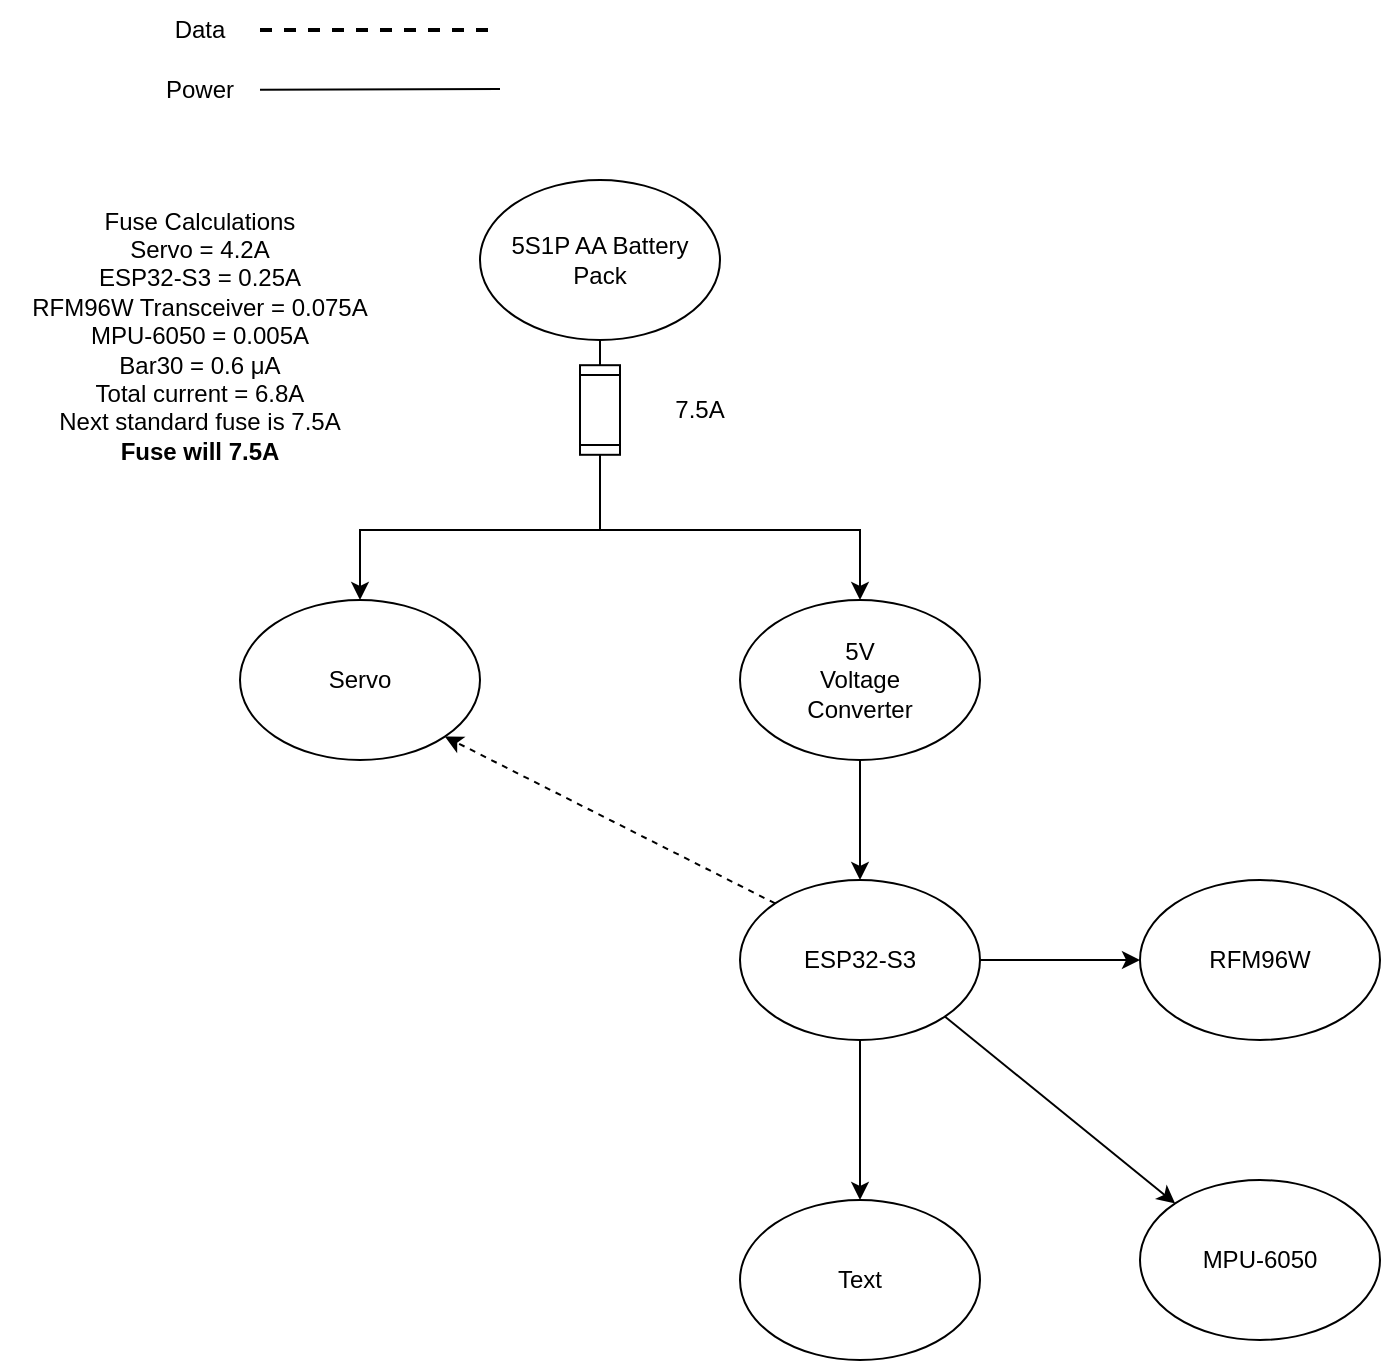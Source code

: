 <mxfile version="24.4.4" type="github">
  <diagram name="Page-1" id="xacfxgz_AN2MpSmGN5SA">
    <mxGraphModel dx="1323" dy="825" grid="1" gridSize="10" guides="1" tooltips="1" connect="1" arrows="1" fold="1" page="1" pageScale="1" pageWidth="850" pageHeight="1100" math="0" shadow="0">
      <root>
        <mxCell id="0" />
        <mxCell id="1" parent="0" />
        <mxCell id="gGMf_RvesEZICPI27PIr-2" value="" style="group" vertex="1" connectable="0" parent="1">
          <mxGeometry x="250" y="120" width="120" height="80" as="geometry" />
        </mxCell>
        <mxCell id="gGMf_RvesEZICPI27PIr-3" value="" style="ellipse;whiteSpace=wrap;html=1;" vertex="1" parent="gGMf_RvesEZICPI27PIr-2">
          <mxGeometry width="120" height="80" as="geometry" />
        </mxCell>
        <mxCell id="gGMf_RvesEZICPI27PIr-4" value="5S1P AA Battery Pack" style="text;html=1;align=center;verticalAlign=middle;whiteSpace=wrap;rounded=0;container=0;" vertex="1" collapsed="1" parent="gGMf_RvesEZICPI27PIr-2">
          <mxGeometry x="10" y="25" width="100" height="30" as="geometry">
            <mxRectangle x="320" y="275" width="60" height="30" as="alternateBounds" />
          </mxGeometry>
        </mxCell>
        <mxCell id="gGMf_RvesEZICPI27PIr-14" style="edgeStyle=orthogonalEdgeStyle;rounded=0;orthogonalLoop=1;jettySize=auto;html=1;exitX=1;exitY=0.5;exitDx=0;exitDy=0;exitPerimeter=0;entryX=0.5;entryY=0;entryDx=0;entryDy=0;" edge="1" parent="1" source="gGMf_RvesEZICPI27PIr-6" target="gGMf_RvesEZICPI27PIr-18">
          <mxGeometry relative="1" as="geometry">
            <mxPoint x="220" y="320" as="targetPoint" />
            <Array as="points">
              <mxPoint x="310" y="295" />
              <mxPoint x="190" y="295" />
            </Array>
          </mxGeometry>
        </mxCell>
        <mxCell id="gGMf_RvesEZICPI27PIr-15" style="edgeStyle=orthogonalEdgeStyle;rounded=0;orthogonalLoop=1;jettySize=auto;html=1;exitX=1;exitY=0.5;exitDx=0;exitDy=0;exitPerimeter=0;" edge="1" parent="1" source="gGMf_RvesEZICPI27PIr-6">
          <mxGeometry relative="1" as="geometry">
            <mxPoint x="440" y="330" as="targetPoint" />
            <Array as="points">
              <mxPoint x="310" y="295" />
              <mxPoint x="440" y="295" />
              <mxPoint x="440" y="320" />
            </Array>
          </mxGeometry>
        </mxCell>
        <mxCell id="gGMf_RvesEZICPI27PIr-6" value="" style="pointerEvents=1;verticalLabelPosition=bottom;shadow=0;dashed=0;align=center;html=1;verticalAlign=top;shape=mxgraph.electrical.miscellaneous.fuse_1;rotation=90;" vertex="1" parent="1">
          <mxGeometry x="275" y="225" width="70" height="20" as="geometry" />
        </mxCell>
        <mxCell id="gGMf_RvesEZICPI27PIr-7" value="7.5A" style="text;html=1;align=center;verticalAlign=middle;whiteSpace=wrap;rounded=0;container=0;" vertex="1" collapsed="1" parent="1">
          <mxGeometry x="330" y="220" width="60" height="30" as="geometry">
            <mxRectangle x="320" y="275" width="60" height="30" as="alternateBounds" />
          </mxGeometry>
        </mxCell>
        <mxCell id="gGMf_RvesEZICPI27PIr-8" value="" style="endArrow=none;html=1;rounded=0;" edge="1" parent="1" source="gGMf_RvesEZICPI27PIr-11">
          <mxGeometry width="50" height="50" relative="1" as="geometry">
            <mxPoint x="140" y="74.5" as="sourcePoint" />
            <mxPoint x="260" y="74.5" as="targetPoint" />
          </mxGeometry>
        </mxCell>
        <mxCell id="gGMf_RvesEZICPI27PIr-9" value="&lt;div&gt;Data&lt;/div&gt;" style="text;html=1;align=center;verticalAlign=middle;whiteSpace=wrap;rounded=0;container=0;" vertex="1" collapsed="1" parent="1">
          <mxGeometry x="80" y="30" width="60" height="30" as="geometry">
            <mxRectangle x="320" y="275" width="60" height="30" as="alternateBounds" />
          </mxGeometry>
        </mxCell>
        <mxCell id="gGMf_RvesEZICPI27PIr-10" value="" style="endArrow=none;html=1;rounded=0;" edge="1" parent="1" target="gGMf_RvesEZICPI27PIr-11">
          <mxGeometry width="50" height="50" relative="1" as="geometry">
            <mxPoint x="140" y="74.5" as="sourcePoint" />
            <mxPoint x="260" y="74.5" as="targetPoint" />
          </mxGeometry>
        </mxCell>
        <mxCell id="gGMf_RvesEZICPI27PIr-11" value="&lt;div&gt;Power&lt;/div&gt;" style="text;html=1;align=center;verticalAlign=middle;whiteSpace=wrap;rounded=0;" vertex="1" parent="1">
          <mxGeometry x="80" y="60" width="60" height="30" as="geometry" />
        </mxCell>
        <mxCell id="gGMf_RvesEZICPI27PIr-12" value="" style="endArrow=none;dashed=1;html=1;strokeWidth=2;rounded=0;exitX=1;exitY=0.5;exitDx=0;exitDy=0;" edge="1" parent="1" source="gGMf_RvesEZICPI27PIr-9">
          <mxGeometry width="50" height="50" relative="1" as="geometry">
            <mxPoint x="190" y="70" as="sourcePoint" />
            <mxPoint x="260" y="45" as="targetPoint" />
          </mxGeometry>
        </mxCell>
        <mxCell id="gGMf_RvesEZICPI27PIr-13" value="&lt;div&gt;Fuse Calculations&lt;/div&gt;&lt;div&gt;Servo = 4.2A&lt;/div&gt;&lt;div&gt;ESP32-S3 = 0.25A&lt;/div&gt;&lt;div&gt;RFM96W Transceiver = 0.075A&lt;/div&gt;&lt;div&gt;MPU-6050 = 0.005A&lt;/div&gt;&lt;div&gt;Bar30 = 0.6 μA&lt;/div&gt;&lt;div&gt;Total current = 6.8A&lt;/div&gt;&lt;div&gt;Next standard fuse is 7.5A&lt;/div&gt;&lt;div&gt;&lt;b&gt;Fuse will 7.5A&lt;/b&gt;&lt;br&gt;&lt;/div&gt;&lt;div&gt;&lt;br&gt;&lt;/div&gt;" style="text;html=1;align=center;verticalAlign=middle;whiteSpace=wrap;rounded=0;container=0;" vertex="1" collapsed="1" parent="1">
          <mxGeometry x="10" y="190" width="200" height="30" as="geometry">
            <mxRectangle x="320" y="275" width="60" height="30" as="alternateBounds" />
          </mxGeometry>
        </mxCell>
        <mxCell id="gGMf_RvesEZICPI27PIr-17" value="" style="group" vertex="1" connectable="0" parent="1">
          <mxGeometry x="130" y="330" width="120" height="80" as="geometry" />
        </mxCell>
        <mxCell id="gGMf_RvesEZICPI27PIr-18" value="" style="ellipse;whiteSpace=wrap;html=1;" vertex="1" parent="gGMf_RvesEZICPI27PIr-17">
          <mxGeometry width="120" height="80" as="geometry" />
        </mxCell>
        <mxCell id="gGMf_RvesEZICPI27PIr-19" value="Servo" style="text;html=1;align=center;verticalAlign=middle;whiteSpace=wrap;rounded=0;container=0;" vertex="1" collapsed="1" parent="gGMf_RvesEZICPI27PIr-17">
          <mxGeometry x="30" y="25" width="60" height="30" as="geometry">
            <mxRectangle x="320" y="275" width="60" height="30" as="alternateBounds" />
          </mxGeometry>
        </mxCell>
        <mxCell id="gGMf_RvesEZICPI27PIr-20" value="" style="group" vertex="1" connectable="0" parent="1">
          <mxGeometry x="380" y="330" width="120" height="80" as="geometry" />
        </mxCell>
        <mxCell id="gGMf_RvesEZICPI27PIr-21" value="" style="ellipse;whiteSpace=wrap;html=1;" vertex="1" parent="gGMf_RvesEZICPI27PIr-20">
          <mxGeometry width="120" height="80" as="geometry" />
        </mxCell>
        <mxCell id="gGMf_RvesEZICPI27PIr-22" value="5V Voltage Converter" style="text;html=1;align=center;verticalAlign=middle;whiteSpace=wrap;rounded=0;container=0;" vertex="1" collapsed="1" parent="gGMf_RvesEZICPI27PIr-20">
          <mxGeometry x="30" y="25" width="60" height="30" as="geometry">
            <mxRectangle x="320" y="275" width="60" height="30" as="alternateBounds" />
          </mxGeometry>
        </mxCell>
        <mxCell id="gGMf_RvesEZICPI27PIr-23" value="" style="group" vertex="1" connectable="0" parent="1">
          <mxGeometry x="380" y="470" width="120" height="80" as="geometry" />
        </mxCell>
        <mxCell id="gGMf_RvesEZICPI27PIr-24" value="" style="ellipse;whiteSpace=wrap;html=1;" vertex="1" parent="gGMf_RvesEZICPI27PIr-23">
          <mxGeometry width="120" height="80" as="geometry" />
        </mxCell>
        <mxCell id="gGMf_RvesEZICPI27PIr-25" value="ESP32-S3" style="text;html=1;align=center;verticalAlign=middle;whiteSpace=wrap;rounded=0;container=0;" vertex="1" collapsed="1" parent="gGMf_RvesEZICPI27PIr-23">
          <mxGeometry x="30" y="25" width="60" height="30" as="geometry">
            <mxRectangle x="320" y="275" width="60" height="30" as="alternateBounds" />
          </mxGeometry>
        </mxCell>
        <mxCell id="gGMf_RvesEZICPI27PIr-26" style="edgeStyle=orthogonalEdgeStyle;rounded=0;orthogonalLoop=1;jettySize=auto;html=1;exitX=0.5;exitY=1;exitDx=0;exitDy=0;entryX=0.5;entryY=0;entryDx=0;entryDy=0;" edge="1" parent="1" source="gGMf_RvesEZICPI27PIr-21" target="gGMf_RvesEZICPI27PIr-24">
          <mxGeometry relative="1" as="geometry" />
        </mxCell>
        <mxCell id="gGMf_RvesEZICPI27PIr-27" style="rounded=0;orthogonalLoop=1;jettySize=auto;html=1;exitX=0;exitY=0;exitDx=0;exitDy=0;entryX=1;entryY=1;entryDx=0;entryDy=0;dashed=1;" edge="1" parent="1" source="gGMf_RvesEZICPI27PIr-24" target="gGMf_RvesEZICPI27PIr-18">
          <mxGeometry relative="1" as="geometry" />
        </mxCell>
        <mxCell id="gGMf_RvesEZICPI27PIr-28" value="" style="group" vertex="1" connectable="0" parent="1">
          <mxGeometry x="580" y="470" width="120" height="80" as="geometry" />
        </mxCell>
        <mxCell id="gGMf_RvesEZICPI27PIr-29" value="" style="ellipse;whiteSpace=wrap;html=1;" vertex="1" parent="gGMf_RvesEZICPI27PIr-28">
          <mxGeometry width="120" height="80" as="geometry" />
        </mxCell>
        <mxCell id="gGMf_RvesEZICPI27PIr-30" value="RFM96W" style="text;html=1;align=center;verticalAlign=middle;whiteSpace=wrap;rounded=0;container=0;" vertex="1" collapsed="1" parent="gGMf_RvesEZICPI27PIr-28">
          <mxGeometry x="30" y="25" width="60" height="30" as="geometry">
            <mxRectangle x="320" y="275" width="60" height="30" as="alternateBounds" />
          </mxGeometry>
        </mxCell>
        <mxCell id="gGMf_RvesEZICPI27PIr-31" value="" style="group" vertex="1" connectable="0" parent="1">
          <mxGeometry x="580" y="620" width="120" height="80" as="geometry" />
        </mxCell>
        <mxCell id="gGMf_RvesEZICPI27PIr-32" value="" style="ellipse;whiteSpace=wrap;html=1;" vertex="1" parent="gGMf_RvesEZICPI27PIr-31">
          <mxGeometry width="120" height="80" as="geometry" />
        </mxCell>
        <mxCell id="gGMf_RvesEZICPI27PIr-33" value="MPU-6050" style="text;html=1;align=center;verticalAlign=middle;whiteSpace=wrap;rounded=0;container=0;" vertex="1" collapsed="1" parent="gGMf_RvesEZICPI27PIr-31">
          <mxGeometry x="30" y="25" width="60" height="30" as="geometry">
            <mxRectangle x="320" y="275" width="60" height="30" as="alternateBounds" />
          </mxGeometry>
        </mxCell>
        <mxCell id="gGMf_RvesEZICPI27PIr-34" value="" style="group" vertex="1" connectable="0" parent="1">
          <mxGeometry x="380" y="630" width="120" height="80" as="geometry" />
        </mxCell>
        <mxCell id="gGMf_RvesEZICPI27PIr-35" value="" style="ellipse;whiteSpace=wrap;html=1;" vertex="1" parent="gGMf_RvesEZICPI27PIr-34">
          <mxGeometry width="120" height="80" as="geometry" />
        </mxCell>
        <mxCell id="gGMf_RvesEZICPI27PIr-36" value="Text" style="text;html=1;align=center;verticalAlign=middle;whiteSpace=wrap;rounded=0;container=0;" vertex="1" collapsed="1" parent="gGMf_RvesEZICPI27PIr-34">
          <mxGeometry x="30" y="25" width="60" height="30" as="geometry">
            <mxRectangle x="320" y="275" width="60" height="30" as="alternateBounds" />
          </mxGeometry>
        </mxCell>
        <mxCell id="gGMf_RvesEZICPI27PIr-37" style="edgeStyle=orthogonalEdgeStyle;rounded=0;orthogonalLoop=1;jettySize=auto;html=1;exitX=1;exitY=0.5;exitDx=0;exitDy=0;entryX=0;entryY=0.5;entryDx=0;entryDy=0;" edge="1" parent="1" source="gGMf_RvesEZICPI27PIr-24" target="gGMf_RvesEZICPI27PIr-29">
          <mxGeometry relative="1" as="geometry" />
        </mxCell>
        <mxCell id="gGMf_RvesEZICPI27PIr-38" style="rounded=0;orthogonalLoop=1;jettySize=auto;html=1;exitX=1;exitY=1;exitDx=0;exitDy=0;entryX=0;entryY=0;entryDx=0;entryDy=0;" edge="1" parent="1" source="gGMf_RvesEZICPI27PIr-24" target="gGMf_RvesEZICPI27PIr-32">
          <mxGeometry relative="1" as="geometry" />
        </mxCell>
        <mxCell id="gGMf_RvesEZICPI27PIr-39" style="edgeStyle=orthogonalEdgeStyle;rounded=0;orthogonalLoop=1;jettySize=auto;html=1;exitX=0.5;exitY=1;exitDx=0;exitDy=0;entryX=0.5;entryY=0;entryDx=0;entryDy=0;" edge="1" parent="1" source="gGMf_RvesEZICPI27PIr-24" target="gGMf_RvesEZICPI27PIr-35">
          <mxGeometry relative="1" as="geometry" />
        </mxCell>
      </root>
    </mxGraphModel>
  </diagram>
</mxfile>
